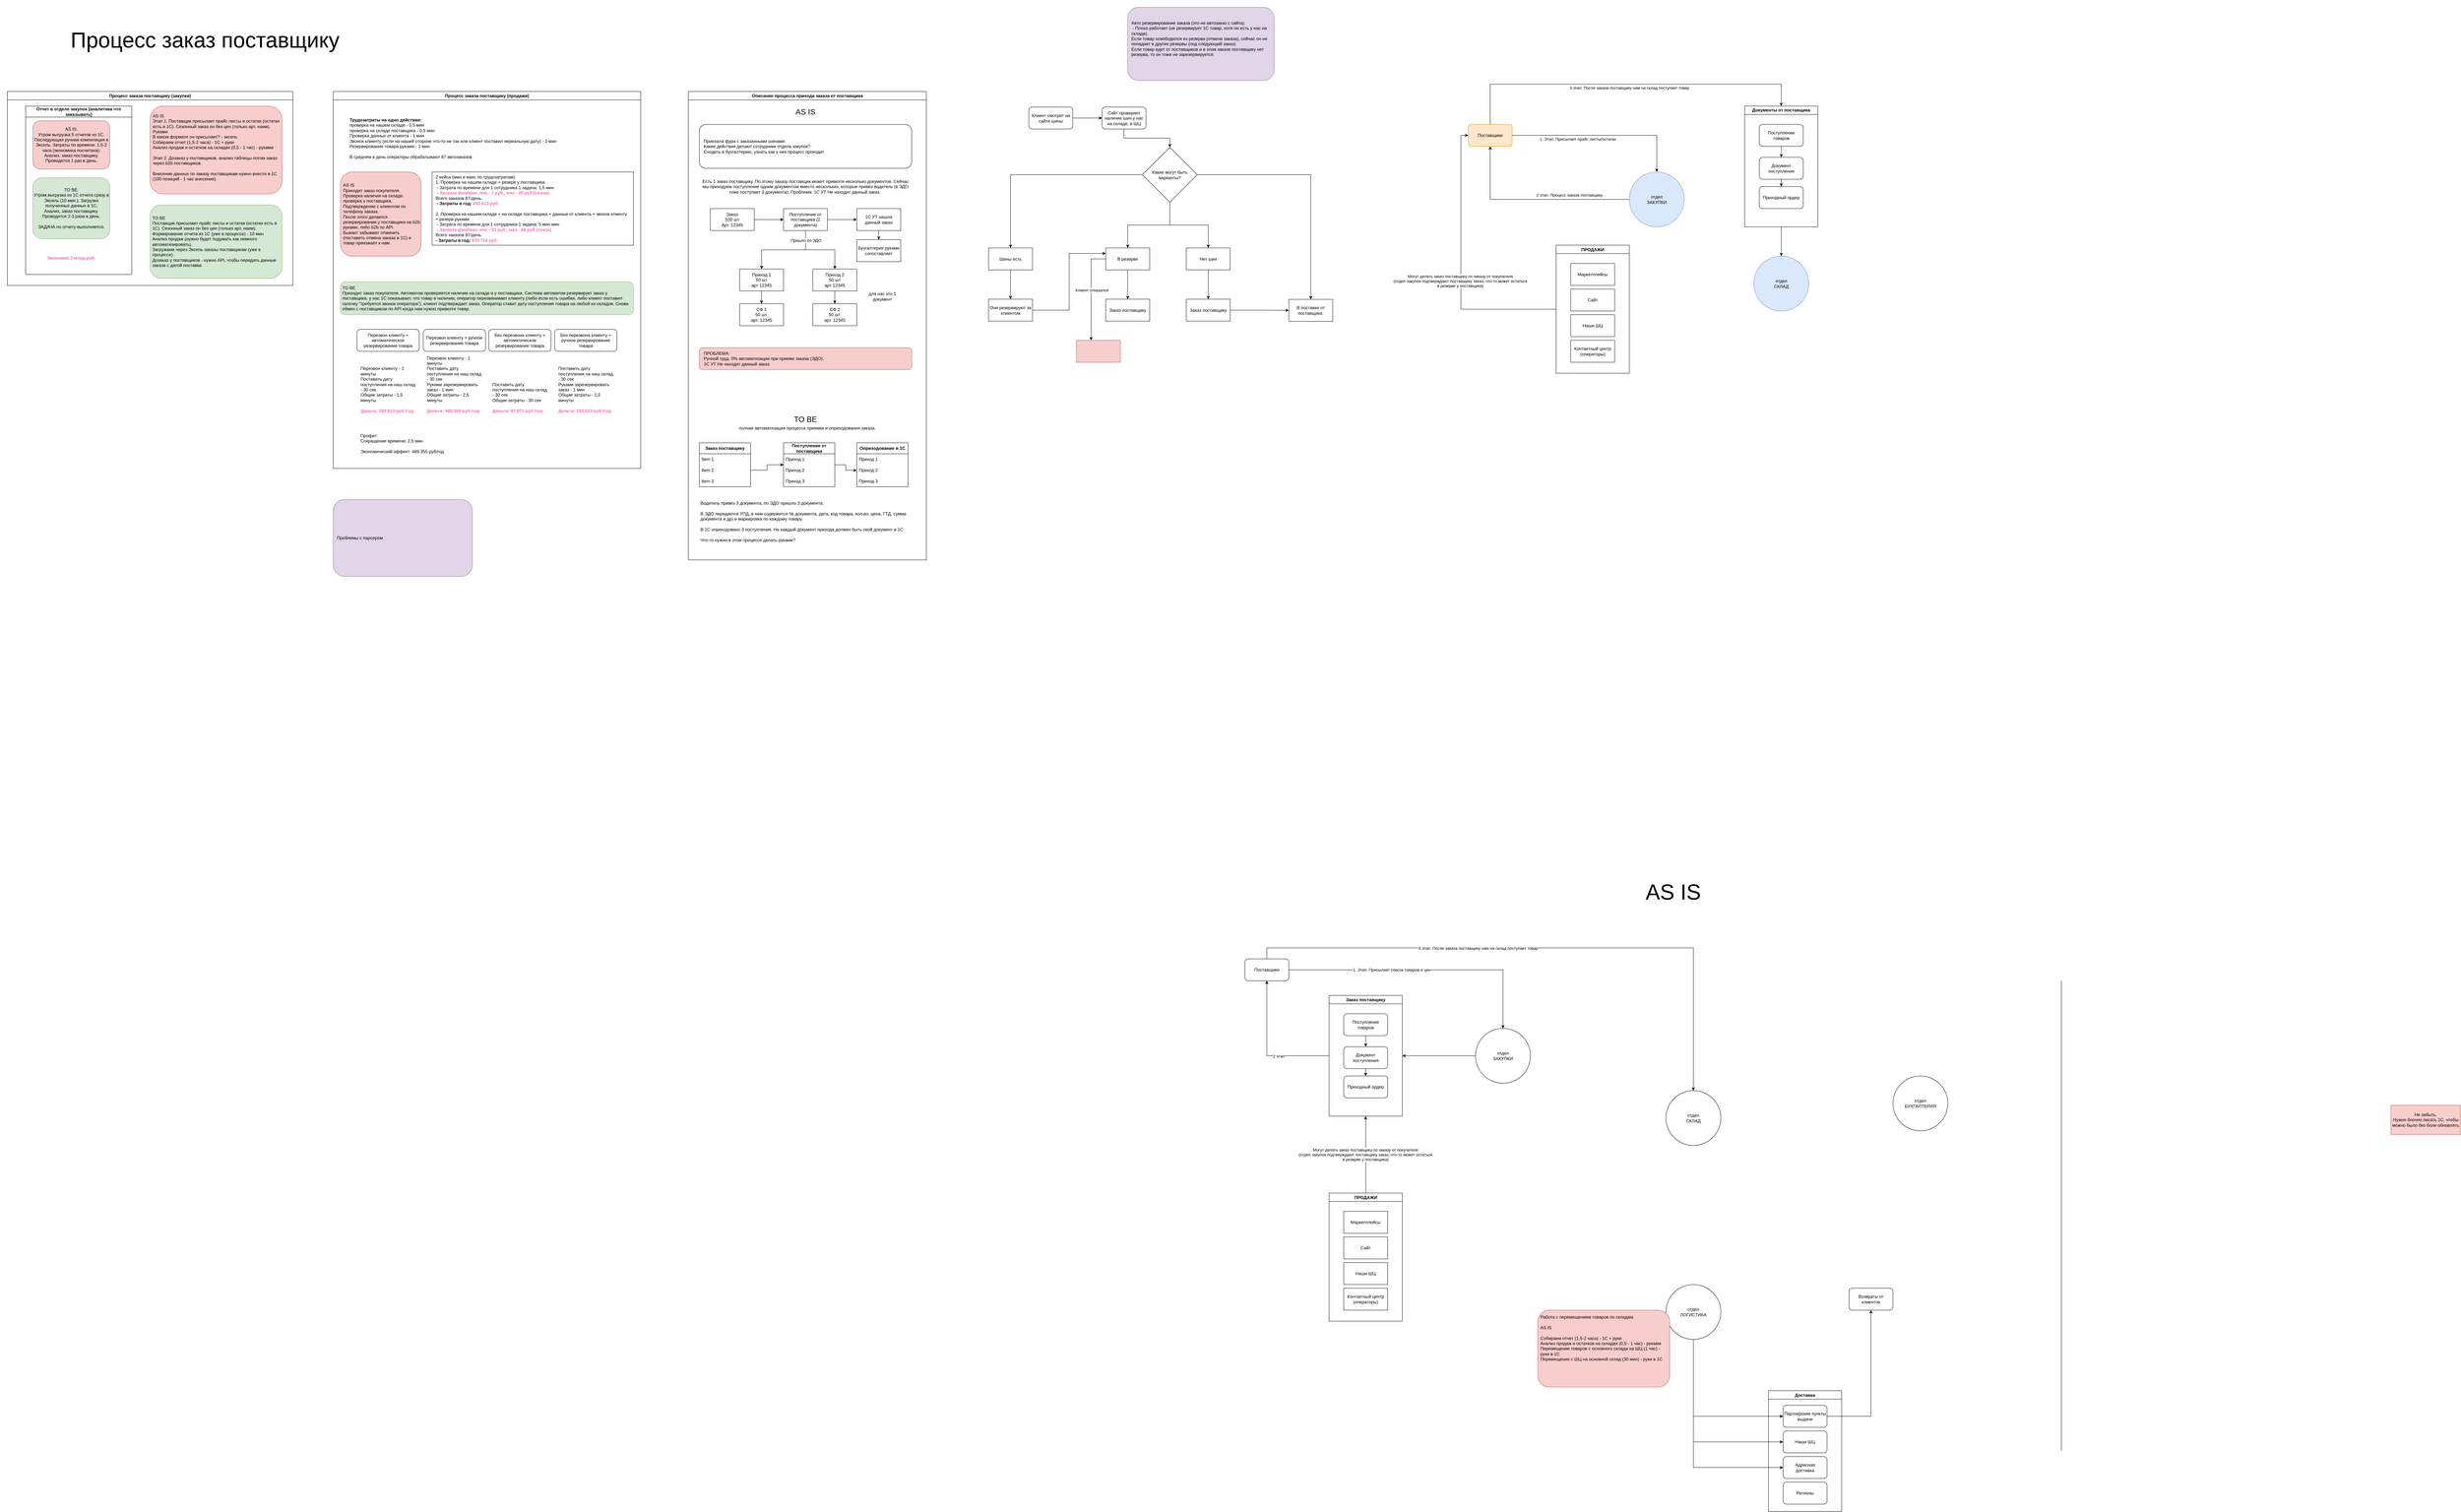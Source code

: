 <mxfile version="24.7.16">
  <diagram name="Page-1" id="veRpo0tACFwU-HL0MGSM">
    <mxGraphModel dx="5644" dy="4381" grid="1" gridSize="10" guides="1" tooltips="1" connect="1" arrows="1" fold="1" page="1" pageScale="1" pageWidth="827" pageHeight="1169" math="0" shadow="0">
      <root>
        <mxCell id="0" />
        <mxCell id="1" parent="0" />
        <mxCell id="QEDv5VtxAJrO-wZHLEnQ-8" style="edgeStyle=orthogonalEdgeStyle;rounded=0;orthogonalLoop=1;jettySize=auto;html=1;entryX=1;entryY=0.5;entryDx=0;entryDy=0;" parent="1" source="VRKETtg9gcUAPWKbDu3B-1" target="QEDv5VtxAJrO-wZHLEnQ-5" edge="1">
          <mxGeometry relative="1" as="geometry" />
        </mxCell>
        <mxCell id="VRKETtg9gcUAPWKbDu3B-1" value="отдел&lt;div&gt;ЗАКУПКИ&lt;/div&gt;" style="ellipse;whiteSpace=wrap;html=1;aspect=fixed;" parent="1" vertex="1">
          <mxGeometry x="-80" y="-680" width="150" height="150" as="geometry" />
        </mxCell>
        <mxCell id="VRKETtg9gcUAPWKbDu3B-2" value="отдел&lt;div&gt;СКЛАД&lt;/div&gt;" style="ellipse;whiteSpace=wrap;html=1;aspect=fixed;" parent="1" vertex="1">
          <mxGeometry x="440" y="-510" width="150" height="150" as="geometry" />
        </mxCell>
        <mxCell id="t9qQJqirAUy6IB2mjL8N-2" style="edgeStyle=orthogonalEdgeStyle;rounded=0;orthogonalLoop=1;jettySize=auto;html=1;entryX=0;entryY=0.5;entryDx=0;entryDy=0;exitX=0.5;exitY=1;exitDx=0;exitDy=0;" parent="1" source="VRKETtg9gcUAPWKbDu3B-3" target="VRKETtg9gcUAPWKbDu3B-6" edge="1">
          <mxGeometry relative="1" as="geometry" />
        </mxCell>
        <mxCell id="t9qQJqirAUy6IB2mjL8N-3" style="edgeStyle=orthogonalEdgeStyle;rounded=0;orthogonalLoop=1;jettySize=auto;html=1;entryX=0;entryY=0.5;entryDx=0;entryDy=0;exitX=0.5;exitY=1;exitDx=0;exitDy=0;" parent="1" source="VRKETtg9gcUAPWKbDu3B-3" target="VRKETtg9gcUAPWKbDu3B-7" edge="1">
          <mxGeometry relative="1" as="geometry" />
        </mxCell>
        <mxCell id="t9qQJqirAUy6IB2mjL8N-4" style="edgeStyle=orthogonalEdgeStyle;rounded=0;orthogonalLoop=1;jettySize=auto;html=1;entryX=0;entryY=0.5;entryDx=0;entryDy=0;exitX=0.5;exitY=1;exitDx=0;exitDy=0;" parent="1" source="VRKETtg9gcUAPWKbDu3B-3" target="VRKETtg9gcUAPWKbDu3B-18" edge="1">
          <mxGeometry relative="1" as="geometry" />
        </mxCell>
        <mxCell id="VRKETtg9gcUAPWKbDu3B-3" value="отдел&lt;div&gt;ЛОГИСТИКА&lt;/div&gt;" style="ellipse;whiteSpace=wrap;html=1;aspect=fixed;" parent="1" vertex="1">
          <mxGeometry x="440" y="20" width="150" height="150" as="geometry" />
        </mxCell>
        <mxCell id="QEDv5VtxAJrO-wZHLEnQ-10" style="edgeStyle=orthogonalEdgeStyle;rounded=0;orthogonalLoop=1;jettySize=auto;html=1;" parent="1" source="VRKETtg9gcUAPWKbDu3B-5" target="VRKETtg9gcUAPWKbDu3B-1" edge="1">
          <mxGeometry relative="1" as="geometry" />
        </mxCell>
        <mxCell id="QEDv5VtxAJrO-wZHLEnQ-11" value="1. Этап. Присылает список товаров и цен" style="edgeLabel;html=1;align=center;verticalAlign=middle;resizable=0;points=[];" parent="QEDv5VtxAJrO-wZHLEnQ-10" vertex="1" connectable="0">
          <mxGeometry x="-0.188" y="-3" relative="1" as="geometry">
            <mxPoint x="-22" y="-3" as="offset" />
          </mxGeometry>
        </mxCell>
        <mxCell id="QEDv5VtxAJrO-wZHLEnQ-15" style="edgeStyle=orthogonalEdgeStyle;rounded=0;orthogonalLoop=1;jettySize=auto;html=1;" parent="1" source="VRKETtg9gcUAPWKbDu3B-5" target="VRKETtg9gcUAPWKbDu3B-2" edge="1">
          <mxGeometry relative="1" as="geometry">
            <Array as="points">
              <mxPoint x="-650" y="-900" />
              <mxPoint x="515" y="-900" />
            </Array>
          </mxGeometry>
        </mxCell>
        <mxCell id="QEDv5VtxAJrO-wZHLEnQ-16" value="3 этап. После заказа поставщику нам на склад поступает товар" style="edgeLabel;html=1;align=center;verticalAlign=middle;resizable=0;points=[];" parent="QEDv5VtxAJrO-wZHLEnQ-15" vertex="1" connectable="0">
          <mxGeometry x="-0.235" y="-1" relative="1" as="geometry">
            <mxPoint as="offset" />
          </mxGeometry>
        </mxCell>
        <mxCell id="VRKETtg9gcUAPWKbDu3B-5" value="Поставщики" style="rounded=1;whiteSpace=wrap;html=1;" parent="1" vertex="1">
          <mxGeometry x="-710" y="-870" width="120" height="60" as="geometry" />
        </mxCell>
        <mxCell id="QEDv5VtxAJrO-wZHLEnQ-18" style="edgeStyle=orthogonalEdgeStyle;rounded=0;orthogonalLoop=1;jettySize=auto;html=1;entryX=0.5;entryY=1;entryDx=0;entryDy=0;" parent="1" source="VRKETtg9gcUAPWKbDu3B-13" target="QEDv5VtxAJrO-wZHLEnQ-5" edge="1">
          <mxGeometry relative="1" as="geometry" />
        </mxCell>
        <mxCell id="QEDv5VtxAJrO-wZHLEnQ-19" value="Могут делать заказ поставщику по заказу от покупателя&lt;div&gt;(отдел закупок подтверждают поставщику заказ, что-то может остаться&lt;/div&gt;&lt;div&gt;в резерве у поставщика)&lt;/div&gt;" style="edgeLabel;html=1;align=center;verticalAlign=middle;resizable=0;points=[];" parent="QEDv5VtxAJrO-wZHLEnQ-18" vertex="1" connectable="0">
          <mxGeometry x="0.002" y="1" relative="1" as="geometry">
            <mxPoint as="offset" />
          </mxGeometry>
        </mxCell>
        <mxCell id="VRKETtg9gcUAPWKbDu3B-13" value="ПРОДАЖИ" style="swimlane;" parent="1" vertex="1">
          <mxGeometry x="-480" y="-230" width="200" height="350" as="geometry">
            <mxRectangle x="240" y="780" width="100" height="30" as="alternateBounds" />
          </mxGeometry>
        </mxCell>
        <mxCell id="VRKETtg9gcUAPWKbDu3B-15" value="Маркетплейсы" style="whiteSpace=wrap;html=1;" parent="VRKETtg9gcUAPWKbDu3B-13" vertex="1">
          <mxGeometry x="40" y="50" width="120" height="60" as="geometry" />
        </mxCell>
        <mxCell id="VRKETtg9gcUAPWKbDu3B-14" value="Сайт" style="whiteSpace=wrap;html=1;" parent="VRKETtg9gcUAPWKbDu3B-13" vertex="1">
          <mxGeometry x="40" y="120" width="120" height="60" as="geometry" />
        </mxCell>
        <mxCell id="VRKETtg9gcUAPWKbDu3B-17" value="Контактный центр&lt;div&gt;(операторы)&lt;/div&gt;" style="whiteSpace=wrap;html=1;" parent="VRKETtg9gcUAPWKbDu3B-13" vertex="1">
          <mxGeometry x="40" y="260" width="120" height="60" as="geometry" />
        </mxCell>
        <mxCell id="VRKETtg9gcUAPWKbDu3B-16" value="Наши ШЦ" style="whiteSpace=wrap;html=1;" parent="VRKETtg9gcUAPWKbDu3B-13" vertex="1">
          <mxGeometry x="40" y="190" width="120" height="60" as="geometry" />
        </mxCell>
        <mxCell id="VRKETtg9gcUAPWKbDu3B-20" value="Доставка" style="swimlane;" parent="1" vertex="1">
          <mxGeometry x="720" y="310" width="200" height="330" as="geometry" />
        </mxCell>
        <mxCell id="VRKETtg9gcUAPWKbDu3B-6" value="Партнерские пункты выдачи" style="rounded=1;whiteSpace=wrap;html=1;" parent="VRKETtg9gcUAPWKbDu3B-20" vertex="1">
          <mxGeometry x="40" y="40" width="120" height="60" as="geometry" />
        </mxCell>
        <mxCell id="VRKETtg9gcUAPWKbDu3B-7" value="Наши ШЦ" style="rounded=1;whiteSpace=wrap;html=1;" parent="VRKETtg9gcUAPWKbDu3B-20" vertex="1">
          <mxGeometry x="40" y="110" width="120" height="60" as="geometry" />
        </mxCell>
        <mxCell id="VRKETtg9gcUAPWKbDu3B-18" value="Адресная&lt;div&gt;доставка&lt;/div&gt;" style="rounded=1;whiteSpace=wrap;html=1;" parent="VRKETtg9gcUAPWKbDu3B-20" vertex="1">
          <mxGeometry x="40" y="180" width="120" height="60" as="geometry" />
        </mxCell>
        <mxCell id="VRKETtg9gcUAPWKbDu3B-19" value="Регионы" style="rounded=1;whiteSpace=wrap;html=1;" parent="VRKETtg9gcUAPWKbDu3B-20" vertex="1">
          <mxGeometry x="40" y="250" width="120" height="60" as="geometry" />
        </mxCell>
        <mxCell id="VRKETtg9gcUAPWKbDu3B-22" value="отдел&lt;div&gt;БУХГАЛТЕРИЯ&lt;/div&gt;" style="ellipse;whiteSpace=wrap;html=1;aspect=fixed;" parent="1" vertex="1">
          <mxGeometry x="1060" y="-550" width="150" height="150" as="geometry" />
        </mxCell>
        <mxCell id="t9qQJqirAUy6IB2mjL8N-6" value="Возвраты от клиентов" style="rounded=1;whiteSpace=wrap;html=1;" parent="1" vertex="1">
          <mxGeometry x="940" y="30" width="120" height="60" as="geometry" />
        </mxCell>
        <mxCell id="t9qQJqirAUy6IB2mjL8N-7" style="edgeStyle=orthogonalEdgeStyle;rounded=0;orthogonalLoop=1;jettySize=auto;html=1;entryX=0.5;entryY=1;entryDx=0;entryDy=0;" parent="1" source="VRKETtg9gcUAPWKbDu3B-6" target="t9qQJqirAUy6IB2mjL8N-6" edge="1">
          <mxGeometry relative="1" as="geometry" />
        </mxCell>
        <mxCell id="t9qQJqirAUy6IB2mjL8N-11" value="" style="endArrow=none;html=1;rounded=0;" parent="1" edge="1">
          <mxGeometry width="50" height="50" relative="1" as="geometry">
            <mxPoint x="1520" y="474.444" as="sourcePoint" />
            <mxPoint x="1520" y="-810" as="targetPoint" />
          </mxGeometry>
        </mxCell>
        <mxCell id="t9qQJqirAUy6IB2mjL8N-12" value="AS IS" style="text;strokeColor=none;fillColor=none;align=center;verticalAlign=middle;spacingLeft=4;spacingRight=4;overflow=hidden;points=[[0,0.5],[1,0.5]];portConstraint=eastwest;rotatable=0;whiteSpace=wrap;html=1;fontSize=59;" parent="1" vertex="1">
          <mxGeometry x="350" y="-1090" width="220" height="70" as="geometry" />
        </mxCell>
        <mxCell id="QEDv5VtxAJrO-wZHLEnQ-14" style="edgeStyle=orthogonalEdgeStyle;rounded=0;orthogonalLoop=1;jettySize=auto;html=1;exitX=0;exitY=0.5;exitDx=0;exitDy=0;entryX=0.5;entryY=1;entryDx=0;entryDy=0;" parent="1" source="QEDv5VtxAJrO-wZHLEnQ-5" target="VRKETtg9gcUAPWKbDu3B-5" edge="1">
          <mxGeometry relative="1" as="geometry" />
        </mxCell>
        <mxCell id="QEDv5VtxAJrO-wZHLEnQ-17" value="2 этап" style="edgeLabel;html=1;align=center;verticalAlign=middle;resizable=0;points=[];" parent="QEDv5VtxAJrO-wZHLEnQ-14" vertex="1" connectable="0">
          <mxGeometry x="-0.265" y="1" relative="1" as="geometry">
            <mxPoint as="offset" />
          </mxGeometry>
        </mxCell>
        <mxCell id="QEDv5VtxAJrO-wZHLEnQ-5" value="Заказ поставщику" style="swimlane;whiteSpace=wrap;html=1;" parent="1" vertex="1">
          <mxGeometry x="-480" y="-770" width="200" height="330" as="geometry" />
        </mxCell>
        <mxCell id="QEDv5VtxAJrO-wZHLEnQ-12" style="edgeStyle=orthogonalEdgeStyle;rounded=0;orthogonalLoop=1;jettySize=auto;html=1;entryX=0.5;entryY=0;entryDx=0;entryDy=0;" parent="QEDv5VtxAJrO-wZHLEnQ-5" source="QEDv5VtxAJrO-wZHLEnQ-2" target="QEDv5VtxAJrO-wZHLEnQ-4" edge="1">
          <mxGeometry relative="1" as="geometry" />
        </mxCell>
        <mxCell id="QEDv5VtxAJrO-wZHLEnQ-2" value="Поступление товаров" style="rounded=1;whiteSpace=wrap;html=1;" parent="QEDv5VtxAJrO-wZHLEnQ-5" vertex="1">
          <mxGeometry x="40" y="50" width="120" height="60" as="geometry" />
        </mxCell>
        <mxCell id="QEDv5VtxAJrO-wZHLEnQ-13" style="edgeStyle=orthogonalEdgeStyle;rounded=0;orthogonalLoop=1;jettySize=auto;html=1;entryX=0.5;entryY=0;entryDx=0;entryDy=0;" parent="QEDv5VtxAJrO-wZHLEnQ-5" source="QEDv5VtxAJrO-wZHLEnQ-4" target="QEDv5VtxAJrO-wZHLEnQ-3" edge="1">
          <mxGeometry relative="1" as="geometry" />
        </mxCell>
        <mxCell id="QEDv5VtxAJrO-wZHLEnQ-4" value="Документ поступления" style="rounded=1;whiteSpace=wrap;html=1;" parent="QEDv5VtxAJrO-wZHLEnQ-5" vertex="1">
          <mxGeometry x="40" y="140" width="120" height="60" as="geometry" />
        </mxCell>
        <mxCell id="QEDv5VtxAJrO-wZHLEnQ-3" value="Приходный ордер" style="rounded=1;whiteSpace=wrap;html=1;" parent="QEDv5VtxAJrO-wZHLEnQ-5" vertex="1">
          <mxGeometry x="40" y="220" width="120" height="60" as="geometry" />
        </mxCell>
        <mxCell id="QEDv5VtxAJrO-wZHLEnQ-20" style="edgeStyle=orthogonalEdgeStyle;rounded=0;orthogonalLoop=1;jettySize=auto;html=1;entryX=0.5;entryY=1;entryDx=0;entryDy=0;" parent="1" source="QEDv5VtxAJrO-wZHLEnQ-21" target="QEDv5VtxAJrO-wZHLEnQ-27" edge="1">
          <mxGeometry relative="1" as="geometry">
            <mxPoint x="680" y="-2865.11" as="targetPoint" />
          </mxGeometry>
        </mxCell>
        <mxCell id="QEDv5VtxAJrO-wZHLEnQ-64" value="2 этап. Процесс заказа поставщику" style="edgeLabel;html=1;align=center;verticalAlign=middle;resizable=0;points=[];" parent="QEDv5VtxAJrO-wZHLEnQ-20" vertex="1" connectable="0">
          <mxGeometry x="0.21" relative="1" as="geometry">
            <mxPoint x="153" y="-12" as="offset" />
          </mxGeometry>
        </mxCell>
        <mxCell id="QEDv5VtxAJrO-wZHLEnQ-21" value="отдел&lt;div&gt;ЗАКУПКИ&lt;/div&gt;" style="ellipse;whiteSpace=wrap;html=1;aspect=fixed;fillColor=#dae8fc;strokeColor=#6c8ebf;" parent="1" vertex="1">
          <mxGeometry x="340" y="-3020.11" width="150" height="150" as="geometry" />
        </mxCell>
        <mxCell id="QEDv5VtxAJrO-wZHLEnQ-22" value="отдел&lt;div&gt;СКЛАД&lt;/div&gt;" style="ellipse;whiteSpace=wrap;html=1;aspect=fixed;fillColor=#dae8fc;strokeColor=#6c8ebf;" parent="1" vertex="1">
          <mxGeometry x="680" y="-2790.11" width="150" height="150" as="geometry" />
        </mxCell>
        <mxCell id="QEDv5VtxAJrO-wZHLEnQ-23" style="edgeStyle=orthogonalEdgeStyle;rounded=0;orthogonalLoop=1;jettySize=auto;html=1;" parent="1" source="QEDv5VtxAJrO-wZHLEnQ-27" target="QEDv5VtxAJrO-wZHLEnQ-21" edge="1">
          <mxGeometry relative="1" as="geometry" />
        </mxCell>
        <mxCell id="QEDv5VtxAJrO-wZHLEnQ-24" value="1. Этап. Присылает прайс листы/остатки" style="edgeLabel;html=1;align=center;verticalAlign=middle;resizable=0;points=[];" parent="QEDv5VtxAJrO-wZHLEnQ-23" vertex="1" connectable="0">
          <mxGeometry x="-0.188" y="-3" relative="1" as="geometry">
            <mxPoint x="-22" y="7" as="offset" />
          </mxGeometry>
        </mxCell>
        <mxCell id="QEDv5VtxAJrO-wZHLEnQ-85" style="edgeStyle=orthogonalEdgeStyle;rounded=0;orthogonalLoop=1;jettySize=auto;html=1;entryX=0.5;entryY=0;entryDx=0;entryDy=0;exitX=0.5;exitY=0;exitDx=0;exitDy=0;" parent="1" source="QEDv5VtxAJrO-wZHLEnQ-27" target="QEDv5VtxAJrO-wZHLEnQ-36" edge="1">
          <mxGeometry relative="1" as="geometry">
            <Array as="points">
              <mxPoint x="-40" y="-3260.11" />
              <mxPoint x="755" y="-3260.11" />
            </Array>
          </mxGeometry>
        </mxCell>
        <mxCell id="QEDv5VtxAJrO-wZHLEnQ-86" value="3 этап. После заказа поставщику нам на склад поступает товар" style="edgeLabel;html=1;align=center;verticalAlign=middle;resizable=0;points=[];" parent="QEDv5VtxAJrO-wZHLEnQ-85" vertex="1" connectable="0">
          <mxGeometry x="0.015" relative="1" as="geometry">
            <mxPoint y="10" as="offset" />
          </mxGeometry>
        </mxCell>
        <mxCell id="QEDv5VtxAJrO-wZHLEnQ-27" value="Поставщики" style="rounded=1;whiteSpace=wrap;html=1;fillColor=#ffe6cc;strokeColor=#d79b00;" parent="1" vertex="1">
          <mxGeometry x="-100" y="-3150.11" width="120" height="60" as="geometry" />
        </mxCell>
        <mxCell id="QEDv5VtxAJrO-wZHLEnQ-87" style="edgeStyle=orthogonalEdgeStyle;rounded=0;orthogonalLoop=1;jettySize=auto;html=1;entryX=0.5;entryY=0;entryDx=0;entryDy=0;" parent="1" source="QEDv5VtxAJrO-wZHLEnQ-36" target="QEDv5VtxAJrO-wZHLEnQ-22" edge="1">
          <mxGeometry relative="1" as="geometry" />
        </mxCell>
        <mxCell id="QEDv5VtxAJrO-wZHLEnQ-36" value="Документы от поставщика" style="swimlane;whiteSpace=wrap;html=1;" parent="1" vertex="1">
          <mxGeometry x="655" y="-3200.11" width="200" height="330" as="geometry" />
        </mxCell>
        <mxCell id="QEDv5VtxAJrO-wZHLEnQ-37" style="edgeStyle=orthogonalEdgeStyle;rounded=0;orthogonalLoop=1;jettySize=auto;html=1;entryX=0.5;entryY=0;entryDx=0;entryDy=0;" parent="QEDv5VtxAJrO-wZHLEnQ-36" source="QEDv5VtxAJrO-wZHLEnQ-38" target="QEDv5VtxAJrO-wZHLEnQ-40" edge="1">
          <mxGeometry relative="1" as="geometry" />
        </mxCell>
        <mxCell id="QEDv5VtxAJrO-wZHLEnQ-38" value="Поступление товаров" style="rounded=1;whiteSpace=wrap;html=1;" parent="QEDv5VtxAJrO-wZHLEnQ-36" vertex="1">
          <mxGeometry x="40" y="50" width="120" height="60" as="geometry" />
        </mxCell>
        <mxCell id="QEDv5VtxAJrO-wZHLEnQ-39" style="edgeStyle=orthogonalEdgeStyle;rounded=0;orthogonalLoop=1;jettySize=auto;html=1;entryX=0.5;entryY=0;entryDx=0;entryDy=0;" parent="QEDv5VtxAJrO-wZHLEnQ-36" source="QEDv5VtxAJrO-wZHLEnQ-40" target="QEDv5VtxAJrO-wZHLEnQ-41" edge="1">
          <mxGeometry relative="1" as="geometry" />
        </mxCell>
        <mxCell id="QEDv5VtxAJrO-wZHLEnQ-40" value="Документ поступления" style="rounded=1;whiteSpace=wrap;html=1;" parent="QEDv5VtxAJrO-wZHLEnQ-36" vertex="1">
          <mxGeometry x="40" y="140" width="120" height="60" as="geometry" />
        </mxCell>
        <mxCell id="QEDv5VtxAJrO-wZHLEnQ-41" value="Приходный ордер" style="rounded=1;whiteSpace=wrap;html=1;" parent="QEDv5VtxAJrO-wZHLEnQ-36" vertex="1">
          <mxGeometry x="40" y="220" width="120" height="60" as="geometry" />
        </mxCell>
        <mxCell id="QEDv5VtxAJrO-wZHLEnQ-83" style="edgeStyle=orthogonalEdgeStyle;rounded=0;orthogonalLoop=1;jettySize=auto;html=1;entryX=0;entryY=0.5;entryDx=0;entryDy=0;" parent="1" source="QEDv5VtxAJrO-wZHLEnQ-42" target="QEDv5VtxAJrO-wZHLEnQ-27" edge="1">
          <mxGeometry relative="1" as="geometry" />
        </mxCell>
        <mxCell id="QEDv5VtxAJrO-wZHLEnQ-84" value="Могут делать заказ поставщику по заказу от покупателя&lt;div&gt;(отдел закупок подтверждают поставщику заказ, что-то может остаться&lt;/div&gt;&lt;div&gt;в резерве у поставщика)&lt;/div&gt;" style="edgeLabel;html=1;align=center;verticalAlign=middle;resizable=0;points=[];" parent="QEDv5VtxAJrO-wZHLEnQ-83" vertex="1" connectable="0">
          <mxGeometry x="-0.106" y="2" relative="1" as="geometry">
            <mxPoint as="offset" />
          </mxGeometry>
        </mxCell>
        <mxCell id="QEDv5VtxAJrO-wZHLEnQ-42" value="ПРОДАЖИ" style="swimlane;" parent="1" vertex="1">
          <mxGeometry x="140" y="-2820.11" width="200" height="350" as="geometry">
            <mxRectangle x="240" y="780" width="100" height="30" as="alternateBounds" />
          </mxGeometry>
        </mxCell>
        <mxCell id="QEDv5VtxAJrO-wZHLEnQ-43" value="Маркетплейсы" style="whiteSpace=wrap;html=1;" parent="QEDv5VtxAJrO-wZHLEnQ-42" vertex="1">
          <mxGeometry x="40" y="50" width="120" height="60" as="geometry" />
        </mxCell>
        <mxCell id="QEDv5VtxAJrO-wZHLEnQ-44" value="Сайт" style="whiteSpace=wrap;html=1;" parent="QEDv5VtxAJrO-wZHLEnQ-42" vertex="1">
          <mxGeometry x="40" y="120" width="120" height="60" as="geometry" />
        </mxCell>
        <mxCell id="QEDv5VtxAJrO-wZHLEnQ-45" value="Контактный центр&lt;div&gt;(операторы)&lt;/div&gt;" style="whiteSpace=wrap;html=1;" parent="QEDv5VtxAJrO-wZHLEnQ-42" vertex="1">
          <mxGeometry x="40" y="260" width="120" height="60" as="geometry" />
        </mxCell>
        <mxCell id="QEDv5VtxAJrO-wZHLEnQ-46" value="Наши ШЦ" style="whiteSpace=wrap;html=1;" parent="QEDv5VtxAJrO-wZHLEnQ-42" vertex="1">
          <mxGeometry x="40" y="190" width="120" height="60" as="geometry" />
        </mxCell>
        <mxCell id="QEDv5VtxAJrO-wZHLEnQ-65" value="Процесс заказ поставщику" style="text;strokeColor=none;fillColor=none;align=center;verticalAlign=middle;spacingLeft=4;spacingRight=4;overflow=hidden;points=[[0,0.5],[1,0.5]];portConstraint=eastwest;rotatable=0;whiteSpace=wrap;html=1;fontSize=59;" parent="1" vertex="1">
          <mxGeometry x="-4110" y="-3490" width="1120" height="220" as="geometry" />
        </mxCell>
        <mxCell id="QEDv5VtxAJrO-wZHLEnQ-70" value="Не забыть.&lt;div&gt;Нужно блочно писать 1С, чтобы можно было без боли обновлять&lt;/div&gt;" style="rounded=0;whiteSpace=wrap;html=1;fillColor=#f8cecc;strokeColor=#b85450;" parent="1" vertex="1">
          <mxGeometry x="2420" y="-470" width="190" height="80" as="geometry" />
        </mxCell>
        <mxCell id="QEDv5VtxAJrO-wZHLEnQ-76" value="Процесс заказа поставщику (продажи)" style="swimlane;whiteSpace=wrap;html=1;" parent="1" vertex="1">
          <mxGeometry x="-3200" y="-3240" width="840" height="1030" as="geometry">
            <mxRectangle x="-2810" y="-3060" width="180" height="30" as="alternateBounds" />
          </mxGeometry>
        </mxCell>
        <mxCell id="QEDv5VtxAJrO-wZHLEnQ-77" value="&lt;div style=&quot;text-align: left;&quot;&gt;AS IS&lt;br&gt;&lt;div&gt;Приходит заказ покупателя. Проверка наличия на складе, проверка у поставщика.&amp;nbsp;&lt;/div&gt;&lt;div&gt;Подтверждение с клиентом по телефону заказа.&lt;/div&gt;&lt;/div&gt;&lt;div style=&quot;text-align: left;&quot;&gt;После этого делается резервирование у поставщика на b2b руками, либо b2b по API.&lt;/div&gt;&lt;div style=&quot;text-align: left;&quot;&gt;Бывает забывают отменить (поставить отмена заказа в 1С) и товар приезжает к нам.&lt;/div&gt;" style="rounded=1;whiteSpace=wrap;html=1;fillColor=#f8cecc;strokeColor=#b85450;perimeterSpacing=0;spacingLeft=6;" parent="QEDv5VtxAJrO-wZHLEnQ-76" vertex="1">
          <mxGeometry x="20" y="220" width="220" height="230" as="geometry" />
        </mxCell>
        <mxCell id="QEDv5VtxAJrO-wZHLEnQ-78" value="&lt;div style=&quot;text-align: left;&quot;&gt;TO BE&lt;/div&gt;&lt;div style=&quot;text-align: left;&quot;&gt;Приходит заказ покупателя. Автоматом проверяется наличие на складе и у поставщика. Система автоматом резервирует заказ у поставщика, у нас 1С показывает, что товар в наличии, оператор перезванивает клиенту (либо если есть ошибки, либо клиент поставил галочку &quot;требуется звонок оператора&quot;), клиент подтверждает заказ. Оператор ставит дату поступления товара на любой из складов. Снова обмен с поставщиком по API когда нам нужно привезти товар.&lt;/div&gt;" style="rounded=1;whiteSpace=wrap;html=1;fillColor=#d5e8d4;strokeColor=#82b366;spacingLeft=4;" parent="QEDv5VtxAJrO-wZHLEnQ-76" vertex="1">
          <mxGeometry x="20" y="520" width="800" height="90" as="geometry" />
        </mxCell>
        <mxCell id="zcdSIdRNRZWzkI2NlEDc-1" value="2 кейса (мин и макс по трудозатратам):&lt;div&gt;1. Проверка на нашем складе + резерв у поставщика&lt;/div&gt;&lt;div&gt;&amp;nbsp;- Затрата по времени для 1 сотрудника 1 задача: 1,5 мин&lt;/div&gt;&lt;div&gt;&amp;nbsp;- &lt;b&gt;&lt;font color=&quot;#ff66b3&quot;&gt;Затрата фин/мин: min - 7 руб., м&lt;/font&gt;&lt;/b&gt;&lt;font color=&quot;#ff66b3&quot;&gt;&lt;span style=&quot;caret-color: rgb(255, 102, 179);&quot;&gt;&lt;b&gt;ax - 20 руб (сезон)&lt;/b&gt;&lt;/span&gt;&lt;/font&gt;&lt;br&gt;&lt;/div&gt;&lt;div&gt;Всего заказов 87/день.&lt;/div&gt;&lt;div&gt;&lt;b&gt;&amp;nbsp;- Затраты в год: &lt;font color=&quot;#ff66b3&quot;&gt;293 613 руб.&lt;/font&gt;&lt;/b&gt;&lt;/div&gt;&lt;div&gt;&lt;br&gt;&lt;/div&gt;&lt;div&gt;2. Проверка на нашем складе + на складе поставщика + данные от клиента + звонок клиенту + резерв руками&lt;/div&gt;&lt;div&gt;&lt;div&gt;&amp;nbsp;- Затрата по времени для 1 сотрудника 1 задача: 5 мин мин&lt;/div&gt;&lt;div&gt;&amp;nbsp;-&amp;nbsp;&lt;b&gt;&lt;font color=&quot;#ff66b3&quot;&gt;Затрата фин/мин: min - 23 руб., м&lt;/font&gt;&lt;/b&gt;&lt;font color=&quot;#ff66b3&quot;&gt;&lt;b&gt;ax - 68 руб (сезон)&lt;/b&gt;&lt;/font&gt;&lt;br&gt;&lt;/div&gt;&lt;div&gt;Всего заказов 87/день.&lt;font color=&quot;#ff66b3&quot;&gt;&lt;b&gt;&lt;br&gt;&lt;/b&gt;&lt;/font&gt;&lt;/div&gt;&lt;div&gt;&lt;b&gt;- Затраты в год: &lt;font color=&quot;#ff66b3&quot;&gt;978 710&amp;nbsp;руб.&lt;/font&gt;&lt;/b&gt;&lt;br&gt;&lt;/div&gt;&lt;/div&gt;" style="rounded=0;whiteSpace=wrap;html=1;align=left;spacing=10;" parent="QEDv5VtxAJrO-wZHLEnQ-76" vertex="1">
          <mxGeometry x="270" y="220" width="550" height="200" as="geometry" />
        </mxCell>
        <mxCell id="zcdSIdRNRZWzkI2NlEDc-2" value="&lt;div&gt;&lt;b&gt;Трудозатраты на одно действие:&lt;/b&gt;&lt;/div&gt;&lt;div&gt;проверка на нашем складе - 0,5 мин&lt;/div&gt;&lt;div&gt;проверка на складе поставщика - 0,5 мин&lt;/div&gt;&lt;div&gt;Проверка данных от клиента - 1 мин&lt;/div&gt;&lt;div&gt;Звонок клиенту (если на нашей стороне что-то не так или клиент поставил нереальную дату) - 2 мин&lt;/div&gt;&lt;div&gt;Резервирование товара руками - 1 мин&lt;/div&gt;&lt;div&gt;&lt;br&gt;&lt;/div&gt;&lt;div&gt;В среднем в день операторы обрабатывают 87 автозаказов&lt;/div&gt;" style="text;html=1;align=left;verticalAlign=middle;whiteSpace=wrap;rounded=0;spacing=10;" parent="QEDv5VtxAJrO-wZHLEnQ-76" vertex="1">
          <mxGeometry x="35" y="70" width="785" height="115" as="geometry" />
        </mxCell>
        <mxCell id="QEDv5VtxAJrO-wZHLEnQ-161" value="&lt;div&gt;Перезвон клиенту - 1 минуты&lt;div&gt;Поставить дату поступления на наш склад - 30 сек&lt;/div&gt;&lt;div&gt;Общие затраты - 1,5 минуты&lt;/div&gt;&lt;div&gt;&lt;br&gt;&lt;/div&gt;&lt;div&gt;&lt;b&gt;&lt;font color=&quot;#ff66b3&quot;&gt;Деньги: 293 613 руб./год&lt;/font&gt;&lt;/b&gt;&lt;/div&gt;&lt;/div&gt;" style="text;html=1;align=left;verticalAlign=bottom;whiteSpace=wrap;rounded=0;spacing=10;" parent="QEDv5VtxAJrO-wZHLEnQ-76" vertex="1">
          <mxGeometry x="65" y="720" width="170" height="170" as="geometry" />
        </mxCell>
        <mxCell id="xL8qBU9-TGGZX0Tmj4KI-2" value="Перезвон клиенту + автоматическое резервирование товара" style="rounded=1;whiteSpace=wrap;html=1;" vertex="1" parent="QEDv5VtxAJrO-wZHLEnQ-76">
          <mxGeometry x="65" y="650" width="170" height="60" as="geometry" />
        </mxCell>
        <mxCell id="xL8qBU9-TGGZX0Tmj4KI-3" value="Перезвон клиенту + ручное резервирование товара" style="rounded=1;whiteSpace=wrap;html=1;" vertex="1" parent="QEDv5VtxAJrO-wZHLEnQ-76">
          <mxGeometry x="246" y="650" width="170" height="60" as="geometry" />
        </mxCell>
        <mxCell id="xL8qBU9-TGGZX0Tmj4KI-4" value="Без перезвона клиенту + ручное резервирование товара" style="rounded=1;whiteSpace=wrap;html=1;" vertex="1" parent="QEDv5VtxAJrO-wZHLEnQ-76">
          <mxGeometry x="605" y="650" width="170" height="60" as="geometry" />
        </mxCell>
        <mxCell id="xL8qBU9-TGGZX0Tmj4KI-5" value="Без перезвона клиенту + автоматическое резервирование товара" style="rounded=1;whiteSpace=wrap;html=1;" vertex="1" parent="QEDv5VtxAJrO-wZHLEnQ-76">
          <mxGeometry x="425" y="650" width="170" height="60" as="geometry" />
        </mxCell>
        <mxCell id="xL8qBU9-TGGZX0Tmj4KI-6" value="&lt;div&gt;Перезвон клиенту - 1 минуты&lt;div&gt;Поставить дату поступления на наш склад - 30 сек&lt;/div&gt;&lt;div&gt;Руками зарезервировать заказ - 1 мин&lt;/div&gt;&lt;div&gt;Общие затраты - 2,5 минуты&lt;/div&gt;&lt;div&gt;&lt;br&gt;&lt;/div&gt;&lt;div&gt;&lt;font color=&quot;#ff66b3&quot;&gt;&lt;b&gt;Деньги: 489 355 руб./год&lt;/b&gt;&lt;/font&gt;&lt;/div&gt;&lt;/div&gt;" style="text;html=1;align=left;verticalAlign=bottom;whiteSpace=wrap;rounded=0;spacing=10;" vertex="1" parent="QEDv5VtxAJrO-wZHLEnQ-76">
          <mxGeometry x="246" y="720" width="170" height="170" as="geometry" />
        </mxCell>
        <mxCell id="xL8qBU9-TGGZX0Tmj4KI-7" value="&lt;div&gt;Поставить дату поступления на наш склад - 30 сек&lt;/div&gt;&lt;div&gt;Общие затраты - 30 сек&lt;br&gt;&lt;/div&gt;&lt;div&gt;&lt;br&gt;&lt;/div&gt;&lt;div&gt;&lt;b&gt;&lt;font color=&quot;#ff66b3&quot;&gt;Деньги: 97 871 руб./год&lt;/font&gt;&lt;/b&gt;&lt;/div&gt;" style="text;html=1;align=left;verticalAlign=bottom;whiteSpace=wrap;rounded=0;spacing=10;" vertex="1" parent="QEDv5VtxAJrO-wZHLEnQ-76">
          <mxGeometry x="425" y="720" width="170" height="170" as="geometry" />
        </mxCell>
        <mxCell id="xL8qBU9-TGGZX0Tmj4KI-8" value="&lt;div&gt;Поставить дату поступления на наш склад - 30 сек&lt;/div&gt;&lt;div&gt;Руками зарезервировать заказ - 1 мин&lt;br&gt;&lt;/div&gt;&lt;div&gt;Общие затраты - 1,5 минуты&lt;/div&gt;&lt;div&gt;&lt;br&gt;&lt;/div&gt;&lt;div&gt;&lt;b&gt;&lt;font color=&quot;#ff66b3&quot;&gt;Деньги: 293 613 руб./год&lt;/font&gt;&lt;/b&gt;&lt;/div&gt;" style="text;html=1;align=left;verticalAlign=bottom;whiteSpace=wrap;rounded=0;spacing=10;" vertex="1" parent="QEDv5VtxAJrO-wZHLEnQ-76">
          <mxGeometry x="605" y="720" width="170" height="170" as="geometry" />
        </mxCell>
        <mxCell id="QEDv5VtxAJrO-wZHLEnQ-160" value="Профит:&lt;div&gt;Сокращение времени: 2,5 мин&lt;/div&gt;&lt;div&gt;&lt;br&gt;&lt;/div&gt;&lt;div&gt;Экономический эффект: 489 355 руб/год&lt;/div&gt;" style="text;html=1;align=left;verticalAlign=middle;whiteSpace=wrap;rounded=0;spacing=10;" parent="QEDv5VtxAJrO-wZHLEnQ-76" vertex="1">
          <mxGeometry x="65" y="902" width="360" height="120" as="geometry" />
        </mxCell>
        <mxCell id="QEDv5VtxAJrO-wZHLEnQ-79" value="Процесс заказа поставщику (закупки)" style="swimlane;whiteSpace=wrap;html=1;" parent="1" vertex="1">
          <mxGeometry x="-4090" y="-3240" width="780" height="530" as="geometry">
            <mxRectangle x="-2810" y="-3060" width="180" height="30" as="alternateBounds" />
          </mxGeometry>
        </mxCell>
        <mxCell id="QEDv5VtxAJrO-wZHLEnQ-81" value="&lt;div style=&quot;&quot;&gt;TO BE&lt;/div&gt;&lt;div style=&quot;&quot;&gt;Поставщик присылает прайс листы и остатки (остатки есть в 1С). Сезонный заказ он без цен (только арт, наим).&lt;br&gt;&lt;/div&gt;&lt;div style=&quot;&quot;&gt;Формирование отчета из 1С (уже в процессе) - 10 мин&lt;/div&gt;&lt;div style=&quot;&quot;&gt;Анализ продаж (нужно будет подумать как немного автоматизировать).&lt;/div&gt;&lt;div style=&quot;&quot;&gt;Загружаем через Эксель заказы поставщикам (уже в процессе).&amp;nbsp;&lt;/div&gt;&lt;div style=&quot;&quot;&gt;Дозаказ у поставщиков - нужно API, чтобы передать данные заказа с датой поставки.&lt;/div&gt;" style="rounded=1;whiteSpace=wrap;html=1;fillColor=#d5e8d4;strokeColor=#82b366;spacingLeft=4;align=left;" parent="QEDv5VtxAJrO-wZHLEnQ-79" vertex="1">
          <mxGeometry x="390" y="310" width="360" height="200" as="geometry" />
        </mxCell>
        <mxCell id="QEDv5VtxAJrO-wZHLEnQ-113" value="&lt;div style=&quot;text-align: left;&quot;&gt;AS IS&lt;br&gt;&lt;div&gt;Этап 1. Поставщик присылает прайс листы и остатки (остатки есть в 1С). Сезонный заказ он без цен (только арт, наим). Руками&amp;nbsp;&lt;/div&gt;&lt;div&gt;В каком формате он присылает? - эксель&lt;/div&gt;&lt;div&gt;Собираем отчет (1,5-2 часа) - 1С + руки&lt;/div&gt;&lt;div&gt;Анализ продаж и остатков на складах (0,5 - 1 час) - руками&lt;/div&gt;&lt;div&gt;&lt;br&gt;&lt;/div&gt;&lt;div&gt;Этап 2. Дозаказ у поставщиков, анализ таблицы потом заказ через b2b поставщиков.&lt;/div&gt;&lt;div&gt;&lt;br&gt;&lt;/div&gt;&lt;div&gt;Внесение данных по заказу поставщикам нужно внести в 1С (100 позиций - 1 час внесения).&lt;/div&gt;&lt;div&gt;&lt;br&gt;&lt;/div&gt;&lt;/div&gt;" style="rounded=1;whiteSpace=wrap;html=1;fillColor=#f8cecc;strokeColor=#b85450;perimeterSpacing=0;spacingLeft=6;" parent="QEDv5VtxAJrO-wZHLEnQ-79" vertex="1">
          <mxGeometry x="390" y="40" width="360" height="240" as="geometry" />
        </mxCell>
        <mxCell id="QEDv5VtxAJrO-wZHLEnQ-75" value="Отчет в отделе закупок (аналитика что заказывать)" style="swimlane;whiteSpace=wrap;html=1;startSize=30;" parent="QEDv5VtxAJrO-wZHLEnQ-79" vertex="1">
          <mxGeometry x="50" y="40" width="290" height="460" as="geometry">
            <mxRectangle x="-4120" y="-3022" width="180" height="30" as="alternateBounds" />
          </mxGeometry>
        </mxCell>
        <mxCell id="QEDv5VtxAJrO-wZHLEnQ-71" value="AS IS.&lt;div&gt;Утром выгрузка 5 отчетов из 1С. Последующая ручная компиляция в Эксель. Затраты по времени: 1,5-2 часа (экономика посчитана).&lt;/div&gt;&lt;div&gt;Анализ, заказ поставщику. Проводится 1 раз в день.&lt;/div&gt;" style="rounded=1;whiteSpace=wrap;html=1;fillColor=#f8cecc;strokeColor=#b85450;" parent="QEDv5VtxAJrO-wZHLEnQ-75" vertex="1">
          <mxGeometry x="20" y="40" width="210" height="132" as="geometry" />
        </mxCell>
        <mxCell id="QEDv5VtxAJrO-wZHLEnQ-73" value="TO BE.&lt;div&gt;Утром выгрузка из 1С отчета сразу в Эксель (10 мин.). Загрузка полученных данных в 1С,&lt;/div&gt;&lt;div&gt;Анализ, заказ поставщику.&lt;/div&gt;&lt;div&gt;Проводится 2-3 раза в день.&lt;/div&gt;&lt;div&gt;&lt;br&gt;&lt;/div&gt;&lt;div&gt;ЗАДАЧА по отчету выполняется.&lt;/div&gt;" style="rounded=1;whiteSpace=wrap;html=1;fillColor=#d5e8d4;strokeColor=#82b366;" parent="QEDv5VtxAJrO-wZHLEnQ-75" vertex="1">
          <mxGeometry x="20" y="196" width="210" height="166" as="geometry" />
        </mxCell>
        <mxCell id="xL8qBU9-TGGZX0Tmj4KI-9" value="&lt;b&gt;&lt;font color=&quot;#ff66b3&quot;&gt;Экономия 2 млрд.руб.&lt;/font&gt;&lt;/b&gt;" style="text;html=1;align=center;verticalAlign=middle;whiteSpace=wrap;rounded=0;" vertex="1" parent="QEDv5VtxAJrO-wZHLEnQ-75">
          <mxGeometry x="20" y="390" width="210" height="50" as="geometry" />
        </mxCell>
        <mxCell id="QEDv5VtxAJrO-wZHLEnQ-114" value="Описание процесса прихода заказа от поставщика" style="swimlane;whiteSpace=wrap;html=1;" parent="1" vertex="1">
          <mxGeometry x="-2230" y="-3240" width="650" height="1280" as="geometry" />
        </mxCell>
        <mxCell id="QEDv5VtxAJrO-wZHLEnQ-115" value="" style="edgeStyle=orthogonalEdgeStyle;rounded=0;orthogonalLoop=1;jettySize=auto;html=1;" parent="QEDv5VtxAJrO-wZHLEnQ-114" source="QEDv5VtxAJrO-wZHLEnQ-116" target="QEDv5VtxAJrO-wZHLEnQ-121" edge="1">
          <mxGeometry relative="1" as="geometry" />
        </mxCell>
        <mxCell id="QEDv5VtxAJrO-wZHLEnQ-116" value="Заказ&lt;div&gt;100 шт&lt;/div&gt;&lt;div&gt;Арт. 12345&lt;/div&gt;" style="rounded=0;whiteSpace=wrap;html=1;" parent="QEDv5VtxAJrO-wZHLEnQ-114" vertex="1">
          <mxGeometry x="60" y="320" width="120" height="60" as="geometry" />
        </mxCell>
        <mxCell id="QEDv5VtxAJrO-wZHLEnQ-117" value="" style="edgeStyle=orthogonalEdgeStyle;rounded=0;orthogonalLoop=1;jettySize=auto;html=1;" parent="QEDv5VtxAJrO-wZHLEnQ-114" source="QEDv5VtxAJrO-wZHLEnQ-121" target="QEDv5VtxAJrO-wZHLEnQ-123" edge="1">
          <mxGeometry relative="1" as="geometry" />
        </mxCell>
        <mxCell id="QEDv5VtxAJrO-wZHLEnQ-118" style="edgeStyle=orthogonalEdgeStyle;rounded=0;orthogonalLoop=1;jettySize=auto;html=1;exitX=0.5;exitY=1;exitDx=0;exitDy=0;entryX=0.5;entryY=0;entryDx=0;entryDy=0;" parent="QEDv5VtxAJrO-wZHLEnQ-114" source="QEDv5VtxAJrO-wZHLEnQ-121" target="QEDv5VtxAJrO-wZHLEnQ-125" edge="1">
          <mxGeometry relative="1" as="geometry" />
        </mxCell>
        <mxCell id="QEDv5VtxAJrO-wZHLEnQ-119" value="Пришло по ЭДО" style="edgeLabel;html=1;align=center;verticalAlign=middle;resizable=0;points=[];" parent="QEDv5VtxAJrO-wZHLEnQ-118" vertex="1" connectable="0">
          <mxGeometry x="-0.709" y="1" relative="1" as="geometry">
            <mxPoint as="offset" />
          </mxGeometry>
        </mxCell>
        <mxCell id="QEDv5VtxAJrO-wZHLEnQ-120" value="" style="edgeStyle=orthogonalEdgeStyle;rounded=0;orthogonalLoop=1;jettySize=auto;html=1;" parent="QEDv5VtxAJrO-wZHLEnQ-114" source="QEDv5VtxAJrO-wZHLEnQ-121" target="QEDv5VtxAJrO-wZHLEnQ-127" edge="1">
          <mxGeometry relative="1" as="geometry" />
        </mxCell>
        <mxCell id="QEDv5VtxAJrO-wZHLEnQ-121" value="Поступление от поставщика (2 документа)" style="whiteSpace=wrap;html=1;rounded=0;" parent="QEDv5VtxAJrO-wZHLEnQ-114" vertex="1">
          <mxGeometry x="260" y="320" width="120" height="60" as="geometry" />
        </mxCell>
        <mxCell id="QEDv5VtxAJrO-wZHLEnQ-122" value="" style="edgeStyle=orthogonalEdgeStyle;rounded=0;orthogonalLoop=1;jettySize=auto;html=1;" parent="QEDv5VtxAJrO-wZHLEnQ-114" source="QEDv5VtxAJrO-wZHLEnQ-123" target="QEDv5VtxAJrO-wZHLEnQ-129" edge="1">
          <mxGeometry relative="1" as="geometry" />
        </mxCell>
        <mxCell id="QEDv5VtxAJrO-wZHLEnQ-123" value="Приход 1&lt;div&gt;50 шт&lt;/div&gt;&lt;div&gt;арт 12345&lt;/div&gt;" style="whiteSpace=wrap;html=1;rounded=0;" parent="QEDv5VtxAJrO-wZHLEnQ-114" vertex="1">
          <mxGeometry x="140" y="485" width="120" height="60" as="geometry" />
        </mxCell>
        <mxCell id="QEDv5VtxAJrO-wZHLEnQ-124" style="edgeStyle=orthogonalEdgeStyle;rounded=0;orthogonalLoop=1;jettySize=auto;html=1;entryX=0.5;entryY=0;entryDx=0;entryDy=0;" parent="QEDv5VtxAJrO-wZHLEnQ-114" source="QEDv5VtxAJrO-wZHLEnQ-125" target="QEDv5VtxAJrO-wZHLEnQ-130" edge="1">
          <mxGeometry relative="1" as="geometry" />
        </mxCell>
        <mxCell id="QEDv5VtxAJrO-wZHLEnQ-125" value="Приход 2&lt;div&gt;50 шт&lt;/div&gt;&lt;div&gt;арт 12345&lt;/div&gt;" style="whiteSpace=wrap;html=1;rounded=0;" parent="QEDv5VtxAJrO-wZHLEnQ-114" vertex="1">
          <mxGeometry x="340" y="485" width="120" height="60" as="geometry" />
        </mxCell>
        <mxCell id="QEDv5VtxAJrO-wZHLEnQ-126" value="" style="edgeStyle=orthogonalEdgeStyle;rounded=0;orthogonalLoop=1;jettySize=auto;html=1;" parent="QEDv5VtxAJrO-wZHLEnQ-114" source="QEDv5VtxAJrO-wZHLEnQ-127" target="QEDv5VtxAJrO-wZHLEnQ-128" edge="1">
          <mxGeometry relative="1" as="geometry" />
        </mxCell>
        <mxCell id="QEDv5VtxAJrO-wZHLEnQ-127" value="1С УТ нашла данный заказ" style="whiteSpace=wrap;html=1;rounded=0;" parent="QEDv5VtxAJrO-wZHLEnQ-114" vertex="1">
          <mxGeometry x="460" y="320" width="120" height="60" as="geometry" />
        </mxCell>
        <mxCell id="QEDv5VtxAJrO-wZHLEnQ-128" value="Бухгалтерия руками сопоставляет" style="whiteSpace=wrap;html=1;rounded=0;" parent="QEDv5VtxAJrO-wZHLEnQ-114" vertex="1">
          <mxGeometry x="460" y="405" width="120" height="60" as="geometry" />
        </mxCell>
        <mxCell id="QEDv5VtxAJrO-wZHLEnQ-129" value="СФ 1&lt;div&gt;50 шт.&lt;/div&gt;&lt;div&gt;арт. 12345&lt;/div&gt;" style="whiteSpace=wrap;html=1;rounded=0;" parent="QEDv5VtxAJrO-wZHLEnQ-114" vertex="1">
          <mxGeometry x="140" y="580" width="120" height="60" as="geometry" />
        </mxCell>
        <mxCell id="QEDv5VtxAJrO-wZHLEnQ-130" value="СФ 2&lt;div&gt;50 шт.&lt;/div&gt;&lt;div&gt;арт. 12345&lt;/div&gt;" style="whiteSpace=wrap;html=1;rounded=0;" parent="QEDv5VtxAJrO-wZHLEnQ-114" vertex="1">
          <mxGeometry x="340" y="580" width="120" height="60" as="geometry" />
        </mxCell>
        <mxCell id="QEDv5VtxAJrO-wZHLEnQ-131" value="Приехала фура с заказанными шинами.&lt;div&gt;Какие действия делают сотрудники отдела закупок?&lt;/div&gt;&lt;div&gt;Сходить в бухгалтерию, узнать как у них процесс проходит&lt;/div&gt;" style="rounded=1;whiteSpace=wrap;html=1;align=left;spacingLeft=10;spacingRight=4;" parent="QEDv5VtxAJrO-wZHLEnQ-114" vertex="1">
          <mxGeometry x="30" y="90" width="580" height="120" as="geometry" />
        </mxCell>
        <mxCell id="QEDv5VtxAJrO-wZHLEnQ-132" value="&lt;span style=&quot;text-align: left;&quot;&gt;Есть 1 заказ поставщику. По этому заказу поставщик может привезти несколько документов. Сейчас мы приходуем поступление одним документом вместо нескольких, которые привез водитель (в ЭДО тоже поступает 3 документа). Проблема: 1С УТ Не находит данный заказ.&amp;nbsp;&lt;/span&gt;" style="text;html=1;align=center;verticalAlign=middle;whiteSpace=wrap;rounded=0;" parent="QEDv5VtxAJrO-wZHLEnQ-114" vertex="1">
          <mxGeometry x="30" y="220" width="580" height="80" as="geometry" />
        </mxCell>
        <mxCell id="QEDv5VtxAJrO-wZHLEnQ-133" value="ПРОБЛЕМА:&lt;div&gt;Ручной труд. 0% автоматизации при приеме заказа (ЭДО).&lt;/div&gt;&lt;div&gt;1С УТ Не находит данный заказ.&amp;nbsp;&lt;br&gt;&lt;/div&gt;" style="rounded=1;whiteSpace=wrap;html=1;align=left;spacingLeft=10;spacingRight=4;fillColor=#f8cecc;strokeColor=#b85450;" parent="QEDv5VtxAJrO-wZHLEnQ-114" vertex="1">
          <mxGeometry x="30" y="700" width="580" height="60" as="geometry" />
        </mxCell>
        <mxCell id="QEDv5VtxAJrO-wZHLEnQ-148" value="&lt;span style=&quot;text-align: left; font-size: 21px;&quot;&gt;AS IS&lt;/span&gt;" style="text;html=1;align=center;verticalAlign=middle;whiteSpace=wrap;rounded=0;" parent="QEDv5VtxAJrO-wZHLEnQ-114" vertex="1">
          <mxGeometry x="30" y="40" width="580" height="30" as="geometry" />
        </mxCell>
        <mxCell id="QEDv5VtxAJrO-wZHLEnQ-149" value="&lt;span style=&quot;text-align: left; font-size: 21px;&quot;&gt;TO BE&lt;/span&gt;" style="text;html=1;align=center;verticalAlign=middle;whiteSpace=wrap;rounded=0;" parent="QEDv5VtxAJrO-wZHLEnQ-114" vertex="1">
          <mxGeometry x="30" y="880" width="580" height="30" as="geometry" />
        </mxCell>
        <mxCell id="QEDv5VtxAJrO-wZHLEnQ-150" value="&lt;span style=&quot;text-align: left;&quot;&gt;для нас это 1 документ&lt;/span&gt;" style="text;html=1;align=center;verticalAlign=middle;whiteSpace=wrap;rounded=0;" parent="QEDv5VtxAJrO-wZHLEnQ-114" vertex="1">
          <mxGeometry x="480" y="520" width="100" height="80" as="geometry" />
        </mxCell>
        <mxCell id="QEDv5VtxAJrO-wZHLEnQ-153" value="&lt;div style=&quot;text-align: left;&quot;&gt;Водитель привез 3 документа, по ЭДО пришло 3 документа.&lt;/div&gt;&lt;div style=&quot;text-align: left;&quot;&gt;&lt;br&gt;&lt;/div&gt;&lt;div style=&quot;text-align: left;&quot;&gt;&lt;div&gt;В ЭДО передается УПД, в нем содержится № документа, дата, код товара, кол-во, цена, ГТД, сумма документа и др) и маркировка по каждому товару.&lt;/div&gt;&lt;div&gt;&lt;br&gt;&lt;/div&gt;&lt;div&gt;В 1С оприходовано 3 поступления. На каждый документ прихода должен быть свой документ в 1С&lt;/div&gt;&lt;/div&gt;&lt;div style=&quot;text-align: left;&quot;&gt;&lt;br&gt;&lt;/div&gt;&lt;div style=&quot;text-align: left;&quot;&gt;Что-то нужно в этом процессе делать руками?&lt;/div&gt;" style="text;html=1;align=center;verticalAlign=middle;whiteSpace=wrap;rounded=0;spacingLeft=7;" parent="QEDv5VtxAJrO-wZHLEnQ-114" vertex="1">
          <mxGeometry x="25" y="1110" width="600" height="130" as="geometry" />
        </mxCell>
        <mxCell id="QEDv5VtxAJrO-wZHLEnQ-135" value="&lt;span style=&quot;font-weight: 700;&quot;&gt;Заказ поставщику&lt;/span&gt;" style="swimlane;fontStyle=0;childLayout=stackLayout;horizontal=1;startSize=30;horizontalStack=0;resizeParent=1;resizeParentMax=0;resizeLast=0;collapsible=1;marginBottom=0;whiteSpace=wrap;html=1;" parent="QEDv5VtxAJrO-wZHLEnQ-114" vertex="1">
          <mxGeometry x="30" y="960" width="140" height="120" as="geometry" />
        </mxCell>
        <mxCell id="QEDv5VtxAJrO-wZHLEnQ-136" value="Item 1" style="text;strokeColor=none;fillColor=none;align=left;verticalAlign=middle;spacingLeft=4;spacingRight=4;overflow=hidden;points=[[0,0.5],[1,0.5]];portConstraint=eastwest;rotatable=0;whiteSpace=wrap;html=1;" parent="QEDv5VtxAJrO-wZHLEnQ-135" vertex="1">
          <mxGeometry y="30" width="140" height="30" as="geometry" />
        </mxCell>
        <mxCell id="QEDv5VtxAJrO-wZHLEnQ-137" value="Item 2" style="text;strokeColor=none;fillColor=none;align=left;verticalAlign=middle;spacingLeft=4;spacingRight=4;overflow=hidden;points=[[0,0.5],[1,0.5]];portConstraint=eastwest;rotatable=0;whiteSpace=wrap;html=1;" parent="QEDv5VtxAJrO-wZHLEnQ-135" vertex="1">
          <mxGeometry y="60" width="140" height="30" as="geometry" />
        </mxCell>
        <mxCell id="QEDv5VtxAJrO-wZHLEnQ-138" value="Item 3" style="text;strokeColor=none;fillColor=none;align=left;verticalAlign=middle;spacingLeft=4;spacingRight=4;overflow=hidden;points=[[0,0.5],[1,0.5]];portConstraint=eastwest;rotatable=0;whiteSpace=wrap;html=1;" parent="QEDv5VtxAJrO-wZHLEnQ-135" vertex="1">
          <mxGeometry y="90" width="140" height="30" as="geometry" />
        </mxCell>
        <mxCell id="QEDv5VtxAJrO-wZHLEnQ-158" style="edgeStyle=orthogonalEdgeStyle;rounded=0;orthogonalLoop=1;jettySize=auto;html=1;entryX=0;entryY=0.5;entryDx=0;entryDy=0;" parent="QEDv5VtxAJrO-wZHLEnQ-114" source="QEDv5VtxAJrO-wZHLEnQ-139" target="QEDv5VtxAJrO-wZHLEnQ-156" edge="1">
          <mxGeometry relative="1" as="geometry" />
        </mxCell>
        <mxCell id="QEDv5VtxAJrO-wZHLEnQ-139" value="&lt;span style=&quot;font-weight: 700;&quot;&gt;Поступление от поставщика&lt;/span&gt;" style="swimlane;fontStyle=0;childLayout=stackLayout;horizontal=1;startSize=30;horizontalStack=0;resizeParent=1;resizeParentMax=0;resizeLast=0;collapsible=1;marginBottom=0;whiteSpace=wrap;html=1;" parent="QEDv5VtxAJrO-wZHLEnQ-114" vertex="1">
          <mxGeometry x="260" y="960" width="140" height="120" as="geometry" />
        </mxCell>
        <mxCell id="QEDv5VtxAJrO-wZHLEnQ-140" value="Приход 1" style="text;strokeColor=none;fillColor=none;align=left;verticalAlign=middle;spacingLeft=4;spacingRight=4;overflow=hidden;points=[[0,0.5],[1,0.5]];portConstraint=eastwest;rotatable=0;whiteSpace=wrap;html=1;" parent="QEDv5VtxAJrO-wZHLEnQ-139" vertex="1">
          <mxGeometry y="30" width="140" height="30" as="geometry" />
        </mxCell>
        <mxCell id="QEDv5VtxAJrO-wZHLEnQ-141" value="Приход 2" style="text;strokeColor=none;fillColor=none;align=left;verticalAlign=middle;spacingLeft=4;spacingRight=4;overflow=hidden;points=[[0,0.5],[1,0.5]];portConstraint=eastwest;rotatable=0;whiteSpace=wrap;html=1;" parent="QEDv5VtxAJrO-wZHLEnQ-139" vertex="1">
          <mxGeometry y="60" width="140" height="30" as="geometry" />
        </mxCell>
        <mxCell id="QEDv5VtxAJrO-wZHLEnQ-142" value="Приход 3" style="text;strokeColor=none;fillColor=none;align=left;verticalAlign=middle;spacingLeft=4;spacingRight=4;overflow=hidden;points=[[0,0.5],[1,0.5]];portConstraint=eastwest;rotatable=0;whiteSpace=wrap;html=1;" parent="QEDv5VtxAJrO-wZHLEnQ-139" vertex="1">
          <mxGeometry y="90" width="140" height="30" as="geometry" />
        </mxCell>
        <mxCell id="QEDv5VtxAJrO-wZHLEnQ-151" style="edgeStyle=orthogonalEdgeStyle;rounded=0;orthogonalLoop=1;jettySize=auto;html=1;entryX=0;entryY=0.5;entryDx=0;entryDy=0;" parent="QEDv5VtxAJrO-wZHLEnQ-114" source="QEDv5VtxAJrO-wZHLEnQ-137" target="QEDv5VtxAJrO-wZHLEnQ-139" edge="1">
          <mxGeometry relative="1" as="geometry" />
        </mxCell>
        <mxCell id="QEDv5VtxAJrO-wZHLEnQ-154" value="&lt;b&gt;Оприходование в 1С&lt;/b&gt;" style="swimlane;fontStyle=0;childLayout=stackLayout;horizontal=1;startSize=30;horizontalStack=0;resizeParent=1;resizeParentMax=0;resizeLast=0;collapsible=1;marginBottom=0;whiteSpace=wrap;html=1;" parent="QEDv5VtxAJrO-wZHLEnQ-114" vertex="1">
          <mxGeometry x="460" y="960" width="140" height="120" as="geometry" />
        </mxCell>
        <mxCell id="QEDv5VtxAJrO-wZHLEnQ-155" value="Приход 1" style="text;strokeColor=none;fillColor=none;align=left;verticalAlign=middle;spacingLeft=4;spacingRight=4;overflow=hidden;points=[[0,0.5],[1,0.5]];portConstraint=eastwest;rotatable=0;whiteSpace=wrap;html=1;" parent="QEDv5VtxAJrO-wZHLEnQ-154" vertex="1">
          <mxGeometry y="30" width="140" height="30" as="geometry" />
        </mxCell>
        <mxCell id="QEDv5VtxAJrO-wZHLEnQ-156" value="Приход 2" style="text;strokeColor=none;fillColor=none;align=left;verticalAlign=middle;spacingLeft=4;spacingRight=4;overflow=hidden;points=[[0,0.5],[1,0.5]];portConstraint=eastwest;rotatable=0;whiteSpace=wrap;html=1;" parent="QEDv5VtxAJrO-wZHLEnQ-154" vertex="1">
          <mxGeometry y="60" width="140" height="30" as="geometry" />
        </mxCell>
        <mxCell id="QEDv5VtxAJrO-wZHLEnQ-157" value="Приход 3" style="text;strokeColor=none;fillColor=none;align=left;verticalAlign=middle;spacingLeft=4;spacingRight=4;overflow=hidden;points=[[0,0.5],[1,0.5]];portConstraint=eastwest;rotatable=0;whiteSpace=wrap;html=1;" parent="QEDv5VtxAJrO-wZHLEnQ-154" vertex="1">
          <mxGeometry y="90" width="140" height="30" as="geometry" />
        </mxCell>
        <mxCell id="QEDv5VtxAJrO-wZHLEnQ-159" value="полная автоматизация процесса приемки и оприходования заказа" style="text;html=1;align=center;verticalAlign=middle;whiteSpace=wrap;rounded=0;spacingLeft=7;" parent="QEDv5VtxAJrO-wZHLEnQ-114" vertex="1">
          <mxGeometry x="30" y="910" width="580" height="20" as="geometry" />
        </mxCell>
        <mxCell id="zcdSIdRNRZWzkI2NlEDc-7" value="&lt;div style=&quot;text-align: left;&quot;&gt;Работа с перемещением товаров по складам.&lt;/div&gt;&lt;div style=&quot;text-align: left;&quot;&gt;&lt;br&gt;&lt;/div&gt;&lt;div style=&quot;text-align: left;&quot;&gt;AS IS&lt;br&gt;&lt;div&gt;&lt;br&gt;&lt;/div&gt;&lt;div&gt;Собираем отчет (1,5-2 часа) - 1С + руки&lt;/div&gt;&lt;div&gt;Анализ продаж и остатков на складах (0,5 - 1 час) - руками&lt;/div&gt;&lt;div&gt;Перемещение товаров с основного склада на ШЦ (1 час) - руки в 1С&lt;/div&gt;&lt;div&gt;Перемещение с ШЦ на основной склад (30 мин) - руки в 1С&lt;/div&gt;&lt;div&gt;&lt;br&gt;&lt;/div&gt;&lt;div&gt;&lt;br&gt;&lt;/div&gt;&lt;div&gt;&lt;br&gt;&lt;/div&gt;&lt;div&gt;&lt;br&gt;&lt;/div&gt;&lt;/div&gt;" style="rounded=1;whiteSpace=wrap;html=1;fillColor=#f8cecc;strokeColor=#b85450;perimeterSpacing=0;spacingLeft=6;" parent="1" vertex="1">
          <mxGeometry x="90" y="90" width="360" height="210" as="geometry" />
        </mxCell>
        <mxCell id="zcdSIdRNRZWzkI2NlEDc-8" value="&lt;div&gt;Авто резервирование заказа (это не автозаказ с сайта).&lt;/div&gt;&lt;div&gt;&amp;nbsp;- Плохо работает (не резервирует 1С товар, хотя он есть у нас на складе).&lt;/div&gt;&lt;div&gt;Если товар освободился из резерва (отмена заказа), сейчас он не попадает в другие резервы (под следующий заказ).&lt;/div&gt;&lt;div&gt;Если товар едет от поставщиков и в этом заказе поставщику нет резерва, то он тоже не зарезервируется.&lt;/div&gt;&lt;div&gt;&lt;br&gt;&lt;/div&gt;&lt;div&gt;&lt;br&gt;&lt;/div&gt;" style="rounded=1;whiteSpace=wrap;html=1;align=left;spacing=10;fillColor=#e1d5e7;strokeColor=#9673a6;" parent="1" vertex="1">
          <mxGeometry x="-1030" y="-3470" width="400" height="200" as="geometry" />
        </mxCell>
        <mxCell id="xL8qBU9-TGGZX0Tmj4KI-10" value="&lt;div&gt;Проблемы с парсером&lt;/div&gt;" style="rounded=1;whiteSpace=wrap;html=1;align=left;spacing=10;fillColor=#e1d5e7;strokeColor=#9673a6;" vertex="1" parent="1">
          <mxGeometry x="-3200" y="-2125" width="380" height="210" as="geometry" />
        </mxCell>
        <mxCell id="xL8qBU9-TGGZX0Tmj4KI-13" value="" style="edgeStyle=orthogonalEdgeStyle;rounded=0;orthogonalLoop=1;jettySize=auto;html=1;" edge="1" parent="1" source="xL8qBU9-TGGZX0Tmj4KI-11" target="xL8qBU9-TGGZX0Tmj4KI-12">
          <mxGeometry relative="1" as="geometry" />
        </mxCell>
        <mxCell id="xL8qBU9-TGGZX0Tmj4KI-11" value="Клиент смотрит на сайте шины" style="rounded=1;whiteSpace=wrap;html=1;" vertex="1" parent="1">
          <mxGeometry x="-1300" y="-3197.5" width="120" height="60" as="geometry" />
        </mxCell>
        <mxCell id="xL8qBU9-TGGZX0Tmj4KI-32" style="edgeStyle=orthogonalEdgeStyle;rounded=0;orthogonalLoop=1;jettySize=auto;html=1;entryX=0.5;entryY=0;entryDx=0;entryDy=0;" edge="1" parent="1" source="xL8qBU9-TGGZX0Tmj4KI-12" target="xL8qBU9-TGGZX0Tmj4KI-14">
          <mxGeometry relative="1" as="geometry" />
        </mxCell>
        <mxCell id="xL8qBU9-TGGZX0Tmj4KI-12" value="Сайт проверяет наличие шин у нас на складе, в ШЦ" style="whiteSpace=wrap;html=1;rounded=1;" vertex="1" parent="1">
          <mxGeometry x="-1100" y="-3197.5" width="120" height="60" as="geometry" />
        </mxCell>
        <mxCell id="xL8qBU9-TGGZX0Tmj4KI-16" value="" style="edgeStyle=orthogonalEdgeStyle;rounded=0;orthogonalLoop=1;jettySize=auto;html=1;" edge="1" parent="1" source="xL8qBU9-TGGZX0Tmj4KI-14" target="xL8qBU9-TGGZX0Tmj4KI-15">
          <mxGeometry relative="1" as="geometry" />
        </mxCell>
        <mxCell id="xL8qBU9-TGGZX0Tmj4KI-18" value="" style="edgeStyle=orthogonalEdgeStyle;rounded=0;orthogonalLoop=1;jettySize=auto;html=1;" edge="1" parent="1" source="xL8qBU9-TGGZX0Tmj4KI-14" target="xL8qBU9-TGGZX0Tmj4KI-17">
          <mxGeometry relative="1" as="geometry" />
        </mxCell>
        <mxCell id="xL8qBU9-TGGZX0Tmj4KI-20" value="" style="edgeStyle=orthogonalEdgeStyle;rounded=0;orthogonalLoop=1;jettySize=auto;html=1;" edge="1" parent="1" source="xL8qBU9-TGGZX0Tmj4KI-14" target="xL8qBU9-TGGZX0Tmj4KI-19">
          <mxGeometry relative="1" as="geometry" />
        </mxCell>
        <mxCell id="xL8qBU9-TGGZX0Tmj4KI-22" value="" style="edgeStyle=orthogonalEdgeStyle;rounded=0;orthogonalLoop=1;jettySize=auto;html=1;" edge="1" parent="1" source="xL8qBU9-TGGZX0Tmj4KI-14" target="xL8qBU9-TGGZX0Tmj4KI-21">
          <mxGeometry relative="1" as="geometry" />
        </mxCell>
        <mxCell id="xL8qBU9-TGGZX0Tmj4KI-14" value="Какие могут быть варианты?" style="rhombus;whiteSpace=wrap;html=1;" vertex="1" parent="1">
          <mxGeometry x="-990" y="-3087.5" width="150" height="150" as="geometry" />
        </mxCell>
        <mxCell id="xL8qBU9-TGGZX0Tmj4KI-24" value="" style="edgeStyle=orthogonalEdgeStyle;rounded=0;orthogonalLoop=1;jettySize=auto;html=1;" edge="1" parent="1" source="xL8qBU9-TGGZX0Tmj4KI-15" target="xL8qBU9-TGGZX0Tmj4KI-23">
          <mxGeometry relative="1" as="geometry" />
        </mxCell>
        <mxCell id="xL8qBU9-TGGZX0Tmj4KI-15" value="Шины есть" style="whiteSpace=wrap;html=1;" vertex="1" parent="1">
          <mxGeometry x="-1410" y="-2812.5" width="120" height="60" as="geometry" />
        </mxCell>
        <mxCell id="xL8qBU9-TGGZX0Tmj4KI-26" value="" style="edgeStyle=orthogonalEdgeStyle;rounded=0;orthogonalLoop=1;jettySize=auto;html=1;" edge="1" parent="1" source="xL8qBU9-TGGZX0Tmj4KI-17" target="xL8qBU9-TGGZX0Tmj4KI-25">
          <mxGeometry relative="1" as="geometry" />
        </mxCell>
        <mxCell id="xL8qBU9-TGGZX0Tmj4KI-30" value="" style="edgeStyle=orthogonalEdgeStyle;rounded=0;orthogonalLoop=1;jettySize=auto;html=1;exitX=0;exitY=0.5;exitDx=0;exitDy=0;" edge="1" parent="1" source="xL8qBU9-TGGZX0Tmj4KI-17" target="xL8qBU9-TGGZX0Tmj4KI-29">
          <mxGeometry relative="1" as="geometry">
            <Array as="points">
              <mxPoint x="-1130" y="-2782" />
            </Array>
          </mxGeometry>
        </mxCell>
        <mxCell id="xL8qBU9-TGGZX0Tmj4KI-31" value="Клиент отказался" style="edgeLabel;html=1;align=center;verticalAlign=middle;resizable=0;points=[];" vertex="1" connectable="0" parent="xL8qBU9-TGGZX0Tmj4KI-30">
          <mxGeometry x="-0.042" y="2" relative="1" as="geometry">
            <mxPoint as="offset" />
          </mxGeometry>
        </mxCell>
        <mxCell id="xL8qBU9-TGGZX0Tmj4KI-17" value="В резерве" style="whiteSpace=wrap;html=1;" vertex="1" parent="1">
          <mxGeometry x="-1090" y="-2812.5" width="120" height="60" as="geometry" />
        </mxCell>
        <mxCell id="xL8qBU9-TGGZX0Tmj4KI-28" value="" style="edgeStyle=orthogonalEdgeStyle;rounded=0;orthogonalLoop=1;jettySize=auto;html=1;" edge="1" parent="1" source="xL8qBU9-TGGZX0Tmj4KI-19" target="xL8qBU9-TGGZX0Tmj4KI-27">
          <mxGeometry relative="1" as="geometry" />
        </mxCell>
        <mxCell id="xL8qBU9-TGGZX0Tmj4KI-19" value="Нет шин" style="whiteSpace=wrap;html=1;" vertex="1" parent="1">
          <mxGeometry x="-870" y="-2812.5" width="120" height="60" as="geometry" />
        </mxCell>
        <mxCell id="xL8qBU9-TGGZX0Tmj4KI-21" value="В поставке от поставщика&amp;nbsp;" style="whiteSpace=wrap;html=1;" vertex="1" parent="1">
          <mxGeometry x="-590" y="-2672" width="120" height="60" as="geometry" />
        </mxCell>
        <mxCell id="xL8qBU9-TGGZX0Tmj4KI-35" style="edgeStyle=orthogonalEdgeStyle;rounded=0;orthogonalLoop=1;jettySize=auto;html=1;entryX=0;entryY=0.25;entryDx=0;entryDy=0;" edge="1" parent="1" source="xL8qBU9-TGGZX0Tmj4KI-23" target="xL8qBU9-TGGZX0Tmj4KI-17">
          <mxGeometry relative="1" as="geometry" />
        </mxCell>
        <mxCell id="xL8qBU9-TGGZX0Tmj4KI-23" value="Они резервируют за клиентом" style="whiteSpace=wrap;html=1;" vertex="1" parent="1">
          <mxGeometry x="-1410" y="-2672.5" width="120" height="60" as="geometry" />
        </mxCell>
        <mxCell id="xL8qBU9-TGGZX0Tmj4KI-25" value="Заказ поставщику" style="whiteSpace=wrap;html=1;" vertex="1" parent="1">
          <mxGeometry x="-1090" y="-2672.5" width="120" height="60" as="geometry" />
        </mxCell>
        <mxCell id="xL8qBU9-TGGZX0Tmj4KI-36" style="edgeStyle=orthogonalEdgeStyle;rounded=0;orthogonalLoop=1;jettySize=auto;html=1;entryX=0;entryY=0.5;entryDx=0;entryDy=0;" edge="1" parent="1" source="xL8qBU9-TGGZX0Tmj4KI-27" target="xL8qBU9-TGGZX0Tmj4KI-21">
          <mxGeometry relative="1" as="geometry" />
        </mxCell>
        <mxCell id="xL8qBU9-TGGZX0Tmj4KI-27" value="Заказ поставщику" style="whiteSpace=wrap;html=1;" vertex="1" parent="1">
          <mxGeometry x="-870" y="-2672.5" width="120" height="60" as="geometry" />
        </mxCell>
        <mxCell id="xL8qBU9-TGGZX0Tmj4KI-29" value="" style="whiteSpace=wrap;html=1;fillColor=#f8cecc;strokeColor=#b85450;" vertex="1" parent="1">
          <mxGeometry x="-1170" y="-2560" width="120" height="60" as="geometry" />
        </mxCell>
      </root>
    </mxGraphModel>
  </diagram>
</mxfile>
